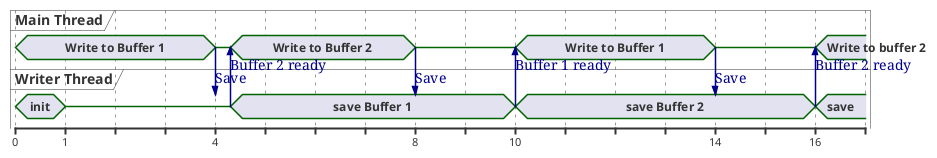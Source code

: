 @startuml persistentdoublebuffer

concise "Main Thread" as MT
concise "Writer Thread" as WT

@0
MT is "Write to Buffer 1"
WT is init

@1
WT is {-}

@4
MT is {-}
MT -> WT : Save

@4.3
WT -> MT : Buffer 2 ready
MT is "Write to Buffer 2"
WT is "save Buffer 1"

@8
MT -> WT : Save
MT is {-}

@10
WT -> MT : Buffer 1 ready
MT is "Write to Buffer 1"
WT is "save Buffer 2"


@14
MT -> WT : Save
MT is {-}

@16
WT -> MT : Buffer 2 ready
WT is save
MT is "Write to buffer 2"


@enduml